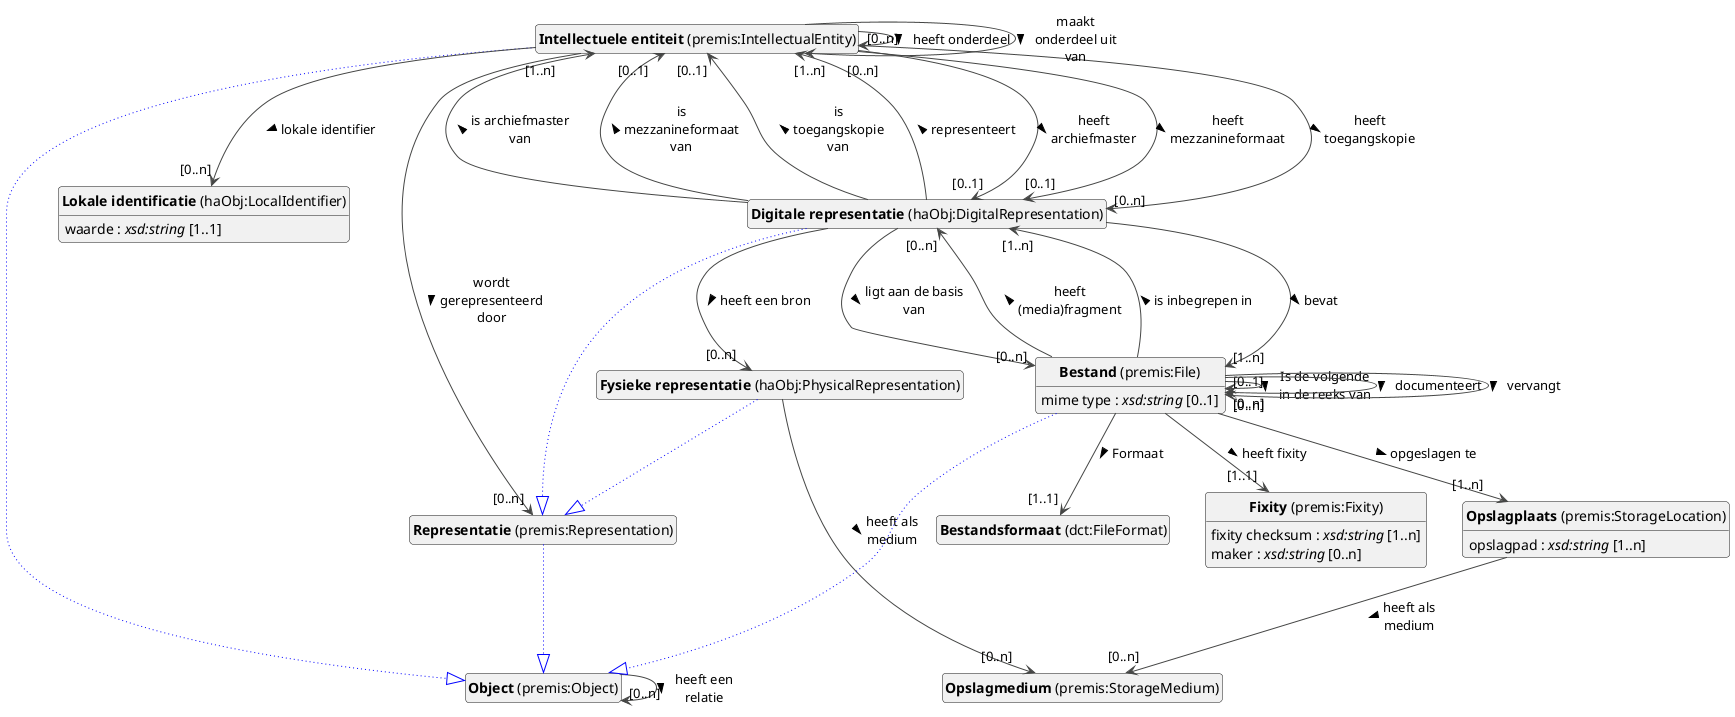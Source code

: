 @startuml
!theme vibrant
skinparam classFontSize 14
!define LIGHTORANGE
skinparam componentStyle uml2
skinparam wrapMessageWidth 100
' skinparam ArrowColor #Maroon
' Remove shadows
skinparam shadowing false
'skinparam linetype polyline
skinparam ArrowMessageAlignment left


class "<b>Object</b> (premis:Object)" as premis_Object [[#premis%3AObject]]
class "<b>Intellectuele entiteit</b> (premis:IntellectualEntity)" as premis_IntellectualEntity [[#premis%3AIntellectualEntity]]
class "<b>Fysieke representatie</b> (haObj:PhysicalRepresentation)" as haObj_PhysicalRepresentation [[#haObj%3APhysicalRepresentation]]
class "<b>Digitale representatie</b> (haObj:DigitalRepresentation)" as haObj_DigitalRepresentation [[#haObj%3ADigitalRepresentation]]
class "<b>Bestand</b> (premis:File)" as premis_File [[#premis%3AFile]]
class "<b>Fixity</b> (premis:Fixity)" as premis_Fixity [[#premis%3AFixity]]
class "<b>Opslagplaats</b> (premis:StorageLocation)" as premis_StorageLocation [[#premis%3AStorageLocation]]
class "<b>Lokale identificatie</b> (haObj:LocalIdentifier)" as haObj_LocalIdentifier [[#haObj%3ALocalIdentifier]]
class "<b>Opslagmedium</b> (premis:StorageMedium)" as premis_StorageMedium [[#premis%3AStorageMedium]]
class "<b>Representatie</b> (premis:Representation)" as premis_Representation [[#premis%3ARepresentation]]
class "<b>Bestandsformaat</b> (dct:FileFormat)" as dct_FileFormat [[#dct%3AFileFormat]]



premis_Object --> "[0..n]" premis_Object : heeft een relatie >

premis_IntellectualEntity --|> premis_Object #blue;line.dotted;text:blue


premis_IntellectualEntity --> "[0..1]" haObj_DigitalRepresentation : heeft archiefmaster >

premis_IntellectualEntity --> "[0..1]" haObj_DigitalRepresentation : heeft mezzanineformaat >

premis_IntellectualEntity --> "[0..n]" premis_IntellectualEntity : heeft onderdeel >

premis_IntellectualEntity --> "[0..n]" haObj_DigitalRepresentation : heeft toegangskopie >

premis_IntellectualEntity --> "[0..n]" haObj_LocalIdentifier : lokale identifier >

premis_IntellectualEntity --> "[0..n]" premis_IntellectualEntity : maakt onderdeel uit van >

premis_IntellectualEntity --> "[0..n]" premis_Representation : wordt gerepresenteerd door >

haObj_PhysicalRepresentation --|> premis_Representation #blue;line.dotted;text:blue


haObj_PhysicalRepresentation --> "[0..n]" premis_StorageMedium : heeft als medium >

haObj_DigitalRepresentation --|> premis_Representation #blue;line.dotted;text:blue


haObj_DigitalRepresentation --> "[1..n]" premis_File : bevat >

haObj_DigitalRepresentation --> "[0..n]" haObj_PhysicalRepresentation : heeft een bron >

haObj_DigitalRepresentation --> "[1..n]" premis_IntellectualEntity : is archiefmaster van >

haObj_DigitalRepresentation --> "[0..1]" premis_IntellectualEntity : is mezzanineformaat van >

haObj_DigitalRepresentation --> "[0..1]" premis_IntellectualEntity : is toegangskopie van >

haObj_DigitalRepresentation --> "[0..n]" premis_File : ligt aan de basis van >

haObj_DigitalRepresentation --> "[1..n]" premis_IntellectualEntity : representeert >

premis_File --|> premis_Object #blue;line.dotted;text:blue


premis_File --> "[1..1]" dct_FileFormat : Formaat >

premis_File --> "[0..1]" premis_File : Is de volgende in de reeks van >

premis_File --> "[0..n]" premis_File : documenteert >

premis_File --> "[0..n]" haObj_DigitalRepresentation : heeft (media)fragment >

premis_File --> "[1..1]" premis_Fixity : heeft fixity >

premis_File --> "[1..n]" haObj_DigitalRepresentation : is inbegrepen in >
premis_File : mime type : <i>xsd:string</i> [0..1]


premis_File --> "[1..n]" premis_StorageLocation : opgeslagen te >

premis_File --> "[0..n]" premis_File : vervangt >


premis_Fixity : fixity checksum : <i>xsd:string</i> [1..n]

premis_Fixity : maker : <i>xsd:string</i> [0..n]




premis_StorageLocation --> "[0..n]" premis_StorageMedium : heeft als medium >
premis_StorageLocation : opslagpad : <i>xsd:string</i> [1..n]



haObj_LocalIdentifier : waarde : <i>xsd:string</i> [1..1]




premis_Representation --|> premis_Object #blue;line.dotted;text:blue





hide circle
hide methods
hide empty members
@enduml


